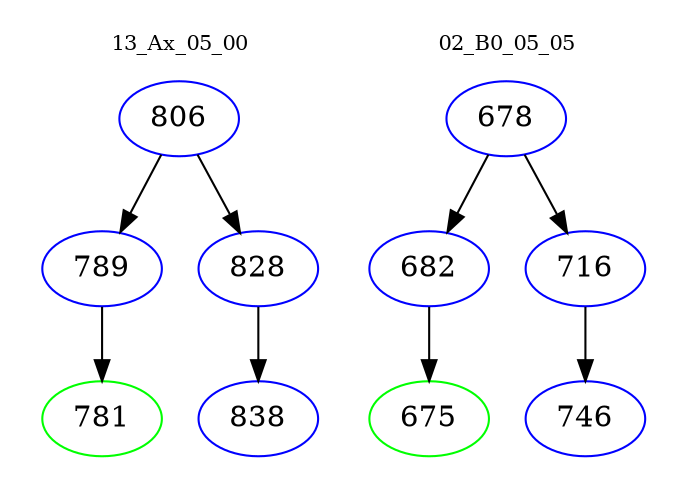 digraph{
subgraph cluster_0 {
color = white
label = "13_Ax_05_00";
fontsize=10;
T0_806 [label="806", color="blue"]
T0_806 -> T0_789 [color="black"]
T0_789 [label="789", color="blue"]
T0_789 -> T0_781 [color="black"]
T0_781 [label="781", color="green"]
T0_806 -> T0_828 [color="black"]
T0_828 [label="828", color="blue"]
T0_828 -> T0_838 [color="black"]
T0_838 [label="838", color="blue"]
}
subgraph cluster_1 {
color = white
label = "02_B0_05_05";
fontsize=10;
T1_678 [label="678", color="blue"]
T1_678 -> T1_682 [color="black"]
T1_682 [label="682", color="blue"]
T1_682 -> T1_675 [color="black"]
T1_675 [label="675", color="green"]
T1_678 -> T1_716 [color="black"]
T1_716 [label="716", color="blue"]
T1_716 -> T1_746 [color="black"]
T1_746 [label="746", color="blue"]
}
}
